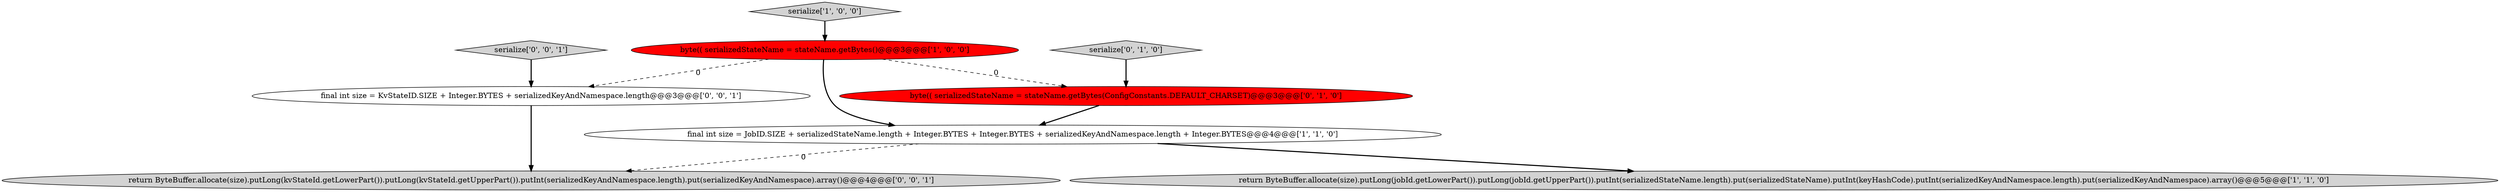 digraph {
4 [style = filled, label = "byte(( serializedStateName = stateName.getBytes(ConfigConstants.DEFAULT_CHARSET)@@@3@@@['0', '1', '0']", fillcolor = red, shape = ellipse image = "AAA1AAABBB2BBB"];
3 [style = filled, label = "return ByteBuffer.allocate(size).putLong(jobId.getLowerPart()).putLong(jobId.getUpperPart()).putInt(serializedStateName.length).put(serializedStateName).putInt(keyHashCode).putInt(serializedKeyAndNamespace.length).put(serializedKeyAndNamespace).array()@@@5@@@['1', '1', '0']", fillcolor = lightgray, shape = ellipse image = "AAA0AAABBB1BBB"];
2 [style = filled, label = "serialize['1', '0', '0']", fillcolor = lightgray, shape = diamond image = "AAA0AAABBB1BBB"];
7 [style = filled, label = "serialize['0', '0', '1']", fillcolor = lightgray, shape = diamond image = "AAA0AAABBB3BBB"];
8 [style = filled, label = "final int size = KvStateID.SIZE + Integer.BYTES + serializedKeyAndNamespace.length@@@3@@@['0', '0', '1']", fillcolor = white, shape = ellipse image = "AAA0AAABBB3BBB"];
0 [style = filled, label = "byte(( serializedStateName = stateName.getBytes()@@@3@@@['1', '0', '0']", fillcolor = red, shape = ellipse image = "AAA1AAABBB1BBB"];
6 [style = filled, label = "return ByteBuffer.allocate(size).putLong(kvStateId.getLowerPart()).putLong(kvStateId.getUpperPart()).putInt(serializedKeyAndNamespace.length).put(serializedKeyAndNamespace).array()@@@4@@@['0', '0', '1']", fillcolor = lightgray, shape = ellipse image = "AAA0AAABBB3BBB"];
1 [style = filled, label = "final int size = JobID.SIZE + serializedStateName.length + Integer.BYTES + Integer.BYTES + serializedKeyAndNamespace.length + Integer.BYTES@@@4@@@['1', '1', '0']", fillcolor = white, shape = ellipse image = "AAA0AAABBB1BBB"];
5 [style = filled, label = "serialize['0', '1', '0']", fillcolor = lightgray, shape = diamond image = "AAA0AAABBB2BBB"];
1->3 [style = bold, label=""];
0->8 [style = dashed, label="0"];
4->1 [style = bold, label=""];
2->0 [style = bold, label=""];
8->6 [style = bold, label=""];
0->4 [style = dashed, label="0"];
7->8 [style = bold, label=""];
1->6 [style = dashed, label="0"];
0->1 [style = bold, label=""];
5->4 [style = bold, label=""];
}
